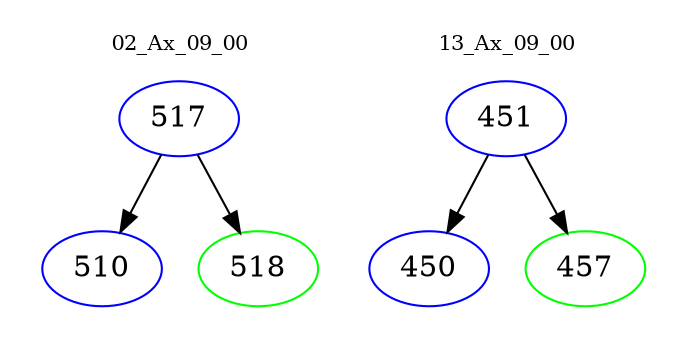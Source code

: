 digraph{
subgraph cluster_0 {
color = white
label = "02_Ax_09_00";
fontsize=10;
T0_517 [label="517", color="blue"]
T0_517 -> T0_510 [color="black"]
T0_510 [label="510", color="blue"]
T0_517 -> T0_518 [color="black"]
T0_518 [label="518", color="green"]
}
subgraph cluster_1 {
color = white
label = "13_Ax_09_00";
fontsize=10;
T1_451 [label="451", color="blue"]
T1_451 -> T1_450 [color="black"]
T1_450 [label="450", color="blue"]
T1_451 -> T1_457 [color="black"]
T1_457 [label="457", color="green"]
}
}
